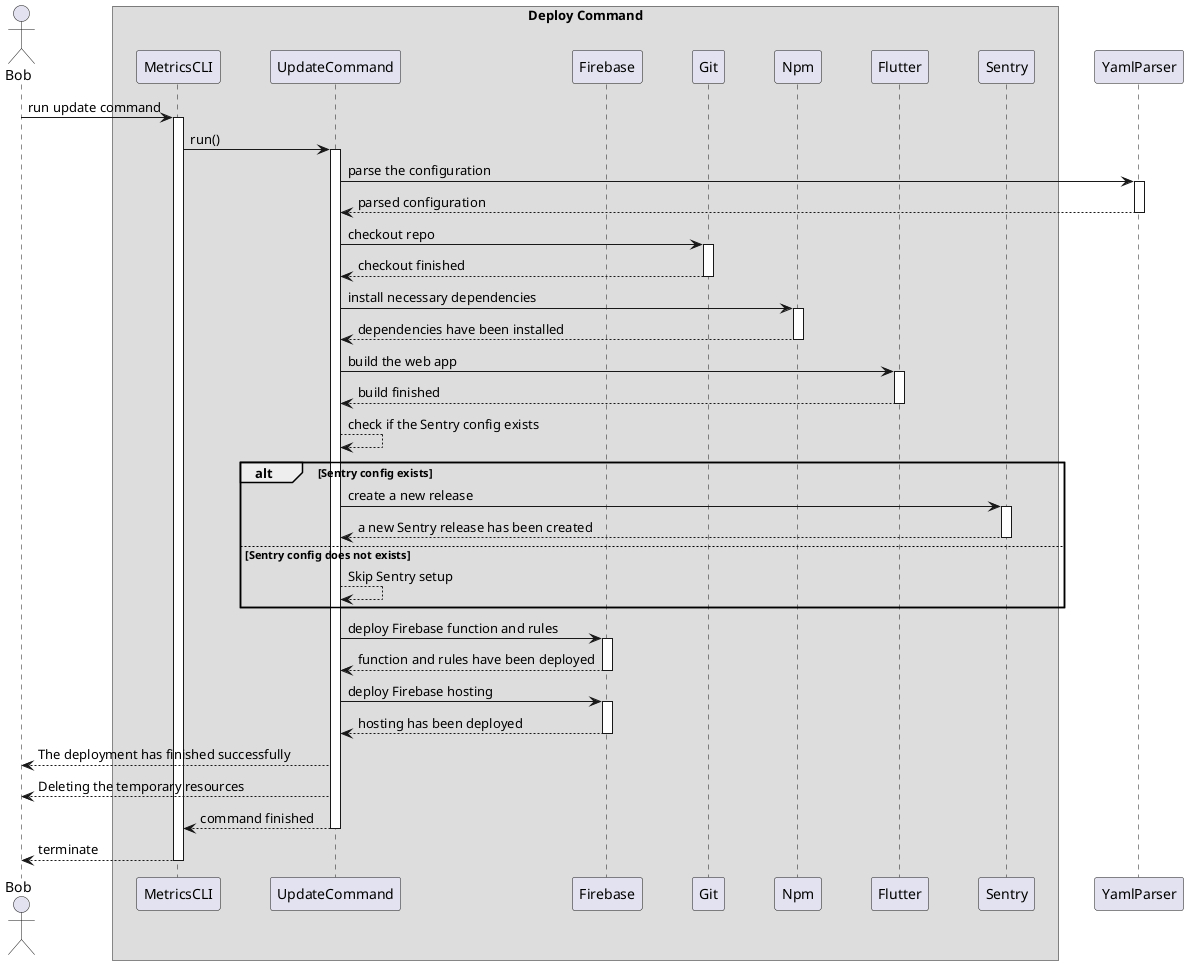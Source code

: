 @startuml abstract_update_command_sequence_diagram

skinparam ParticipantPadding 20
skinparam BoxPadding 10

actor Bob

box Deploy Command
participant MetricsCLI
participant UpdateCommand
participant Firebase
participant Git
participant Npm
participant Flutter
participant Sentry
end box

participant YamlParser

Bob -> MetricsCLI ++ : run update command
MetricsCLI -> UpdateCommand ++ : run()

UpdateCommand -> YamlParser ++ : parse the configuration
YamlParser --> UpdateCommand -- : parsed configuration

UpdateCommand -> Git ++ : checkout repo
Git --> UpdateCommand -- : checkout finished

UpdateCommand -> Npm ++ : install necessary dependencies
Npm --> UpdateCommand -- : dependencies have been installed

UpdateCommand -> Flutter ++ : build the web app
Flutter --> UpdateCommand -- : build finished

UpdateCommand --> UpdateCommand : check if the Sentry config exists
alt Sentry config exists

UpdateCommand -> Sentry ++ : create a new release
Sentry --> UpdateCommand -- : a new Sentry release has been created

else Sentry config does not exists
UpdateCommand --> UpdateCommand : Skip Sentry setup
end

UpdateCommand -> Firebase ++ : deploy Firebase function and rules
Firebase --> UpdateCommand -- : function and rules have been deployed

UpdateCommand -> Firebase ++ : deploy Firebase hosting
Firebase --> UpdateCommand -- : hosting has been deployed

UpdateCommand --> Bob : The deployment has finished successfully
UpdateCommand --> Bob : Deleting the temporary resources

UpdateCommand --> MetricsCLI --: command finished
MetricsCLI --> Bob -- : terminate

@enduml
